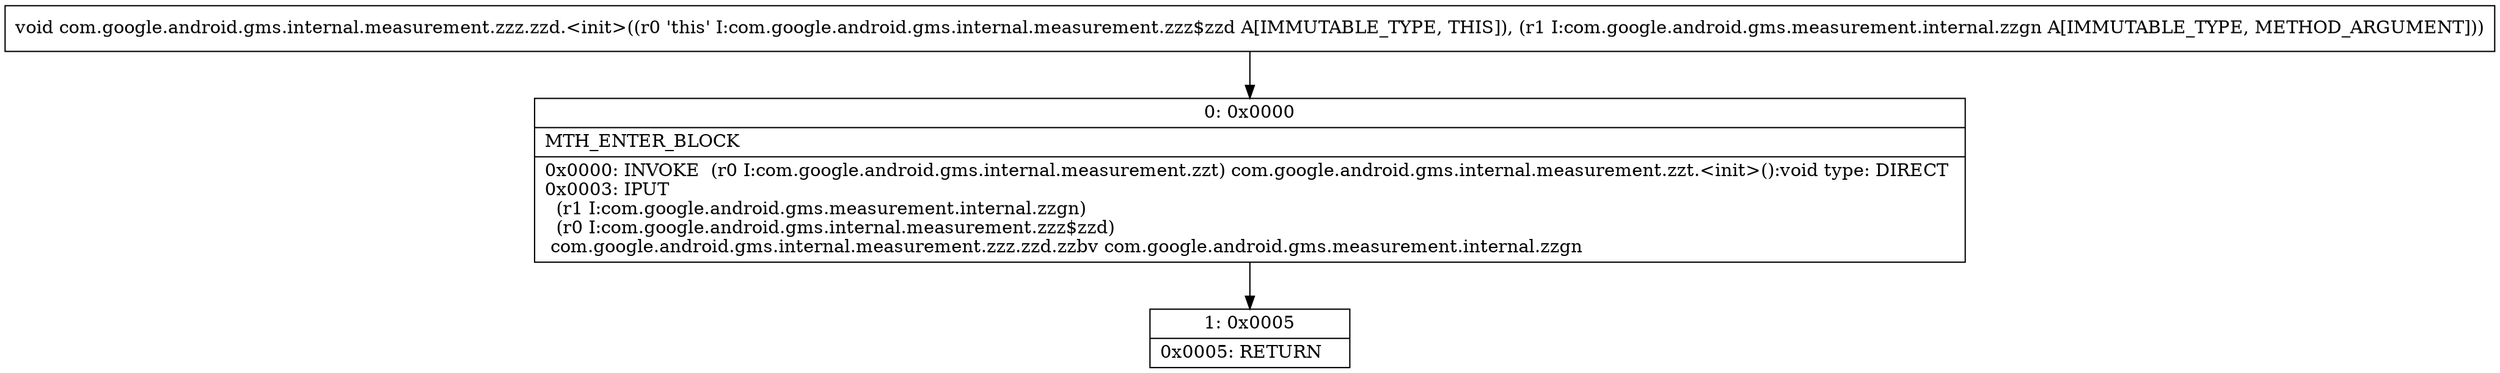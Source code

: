 digraph "CFG forcom.google.android.gms.internal.measurement.zzz.zzd.\<init\>(Lcom\/google\/android\/gms\/measurement\/internal\/zzgn;)V" {
Node_0 [shape=record,label="{0\:\ 0x0000|MTH_ENTER_BLOCK\l|0x0000: INVOKE  (r0 I:com.google.android.gms.internal.measurement.zzt) com.google.android.gms.internal.measurement.zzt.\<init\>():void type: DIRECT \l0x0003: IPUT  \l  (r1 I:com.google.android.gms.measurement.internal.zzgn)\l  (r0 I:com.google.android.gms.internal.measurement.zzz$zzd)\l com.google.android.gms.internal.measurement.zzz.zzd.zzbv com.google.android.gms.measurement.internal.zzgn \l}"];
Node_1 [shape=record,label="{1\:\ 0x0005|0x0005: RETURN   \l}"];
MethodNode[shape=record,label="{void com.google.android.gms.internal.measurement.zzz.zzd.\<init\>((r0 'this' I:com.google.android.gms.internal.measurement.zzz$zzd A[IMMUTABLE_TYPE, THIS]), (r1 I:com.google.android.gms.measurement.internal.zzgn A[IMMUTABLE_TYPE, METHOD_ARGUMENT])) }"];
MethodNode -> Node_0;
Node_0 -> Node_1;
}

